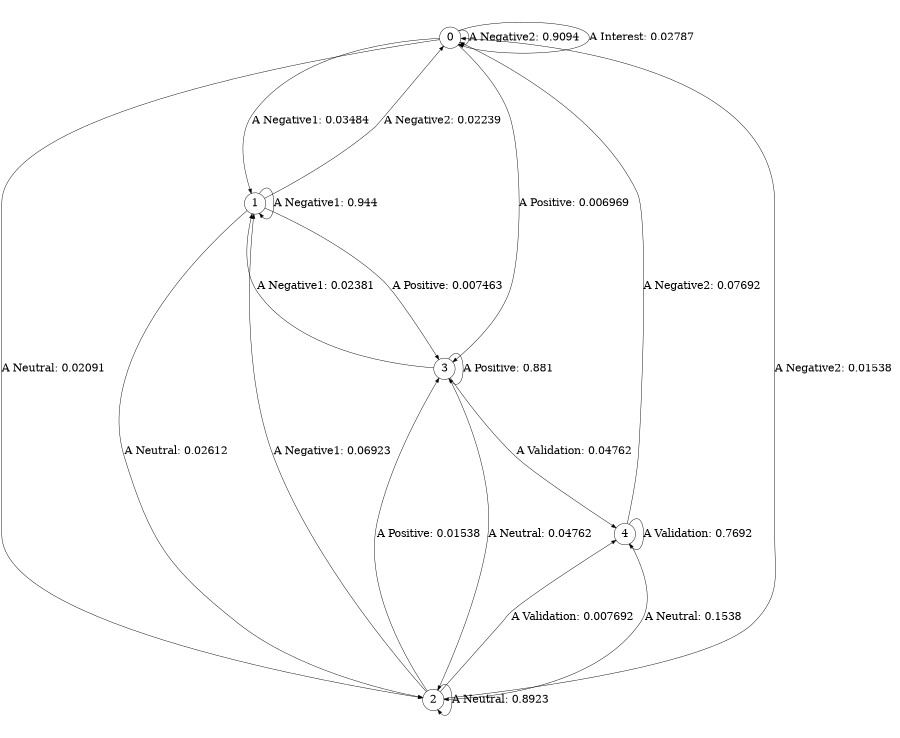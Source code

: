 digraph r47_cssr {
size = "6,8.5";
ratio = "fill";
node [shape = circle];
node [fontsize = 24];
edge [fontsize = 24];
0 -> 0 [label = "A Negative2: 0.9094   "];
0 -> 0 [label = "A Interest: 0.02787  "];
0 -> 1 [label = "A Negative1: 0.03484  "];
0 -> 2 [label = "A Neutral: 0.02091  "];
0 -> 3 [label = "A Positive: 0.006969  "];
1 -> 0 [label = "A Negative2: 0.02239  "];
1 -> 1 [label = "A Negative1: 0.944    "];
1 -> 2 [label = "A Neutral: 0.02612  "];
1 -> 3 [label = "A Positive: 0.007463  "];
2 -> 0 [label = "A Negative2: 0.01538  "];
2 -> 1 [label = "A Negative1: 0.06923  "];
2 -> 2 [label = "A Neutral: 0.8923   "];
2 -> 3 [label = "A Positive: 0.01538  "];
2 -> 4 [label = "A Validation: 0.007692  "];
3 -> 1 [label = "A Negative1: 0.02381  "];
3 -> 2 [label = "A Neutral: 0.04762  "];
3 -> 3 [label = "A Positive: 0.881    "];
3 -> 4 [label = "A Validation: 0.04762  "];
4 -> 0 [label = "A Negative2: 0.07692  "];
4 -> 2 [label = "A Neutral: 0.1538   "];
4 -> 4 [label = "A Validation: 0.7692   "];
} 